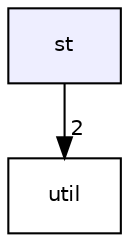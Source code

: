 digraph "st" {
  compound=true
  node [ fontsize="10", fontname="Helvetica"];
  edge [ labelfontsize="10", labelfontname="Helvetica"];
  dir_adfe62f17403c5c9faef15746ee82730 [shape=box, label="st", style="filled", fillcolor="#eeeeff", pencolor="black", URL="dir_adfe62f17403c5c9faef15746ee82730.html"];
  dir_23ec12649285f9fabf3a6b7380226c28 [shape=box label="util" URL="dir_23ec12649285f9fabf3a6b7380226c28.html"];
  dir_adfe62f17403c5c9faef15746ee82730->dir_23ec12649285f9fabf3a6b7380226c28 [headlabel="2", labeldistance=1.5 headhref="dir_000005_000006.html"];
}
